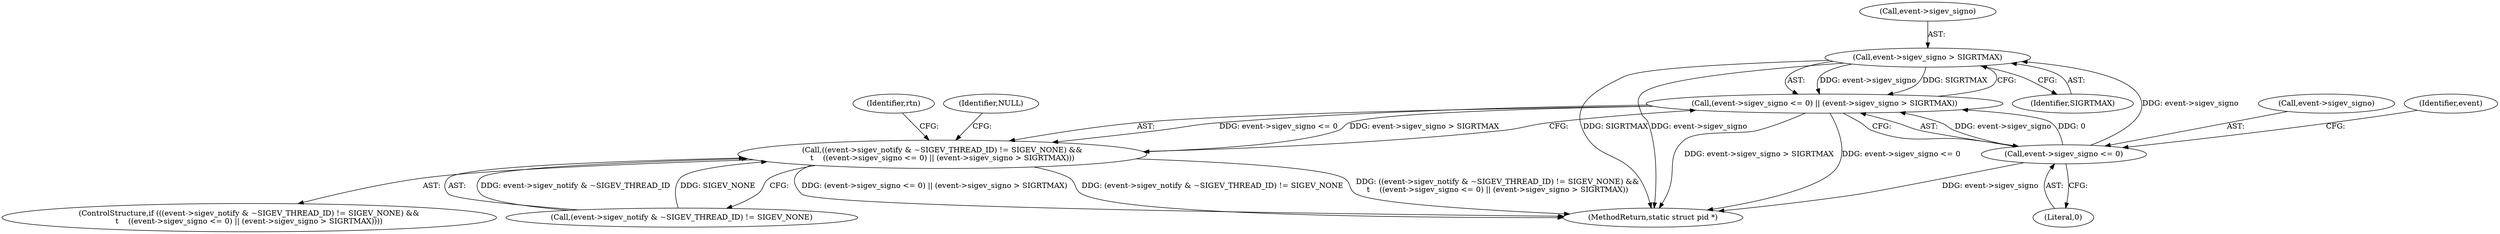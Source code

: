 digraph "1_linux_cef31d9af908243421258f1df35a4a644604efbe_1@pointer" {
"1000153" [label="(Call,event->sigev_signo > SIGRTMAX)"];
"1000148" [label="(Call,event->sigev_signo <= 0)"];
"1000147" [label="(Call,(event->sigev_signo <= 0) || (event->sigev_signo > SIGRTMAX))"];
"1000139" [label="(Call,((event->sigev_notify & ~SIGEV_THREAD_ID) != SIGEV_NONE) &&\n\t    ((event->sigev_signo <= 0) || (event->sigev_signo > SIGRTMAX)))"];
"1000157" [label="(Identifier,SIGRTMAX)"];
"1000148" [label="(Call,event->sigev_signo <= 0)"];
"1000154" [label="(Call,event->sigev_signo)"];
"1000149" [label="(Call,event->sigev_signo)"];
"1000162" [label="(Identifier,rtn)"];
"1000138" [label="(ControlStructure,if (((event->sigev_notify & ~SIGEV_THREAD_ID) != SIGEV_NONE) &&\n\t    ((event->sigev_signo <= 0) || (event->sigev_signo > SIGRTMAX))))"];
"1000159" [label="(Identifier,NULL)"];
"1000152" [label="(Literal,0)"];
"1000140" [label="(Call,(event->sigev_notify & ~SIGEV_THREAD_ID) != SIGEV_NONE)"];
"1000153" [label="(Call,event->sigev_signo > SIGRTMAX)"];
"1000147" [label="(Call,(event->sigev_signo <= 0) || (event->sigev_signo > SIGRTMAX))"];
"1000163" [label="(MethodReturn,static struct pid *)"];
"1000139" [label="(Call,((event->sigev_notify & ~SIGEV_THREAD_ID) != SIGEV_NONE) &&\n\t    ((event->sigev_signo <= 0) || (event->sigev_signo > SIGRTMAX)))"];
"1000155" [label="(Identifier,event)"];
"1000153" -> "1000147"  [label="AST: "];
"1000153" -> "1000157"  [label="CFG: "];
"1000154" -> "1000153"  [label="AST: "];
"1000157" -> "1000153"  [label="AST: "];
"1000147" -> "1000153"  [label="CFG: "];
"1000153" -> "1000163"  [label="DDG: SIGRTMAX"];
"1000153" -> "1000163"  [label="DDG: event->sigev_signo"];
"1000153" -> "1000147"  [label="DDG: event->sigev_signo"];
"1000153" -> "1000147"  [label="DDG: SIGRTMAX"];
"1000148" -> "1000153"  [label="DDG: event->sigev_signo"];
"1000148" -> "1000147"  [label="AST: "];
"1000148" -> "1000152"  [label="CFG: "];
"1000149" -> "1000148"  [label="AST: "];
"1000152" -> "1000148"  [label="AST: "];
"1000155" -> "1000148"  [label="CFG: "];
"1000147" -> "1000148"  [label="CFG: "];
"1000148" -> "1000163"  [label="DDG: event->sigev_signo"];
"1000148" -> "1000147"  [label="DDG: event->sigev_signo"];
"1000148" -> "1000147"  [label="DDG: 0"];
"1000147" -> "1000139"  [label="AST: "];
"1000139" -> "1000147"  [label="CFG: "];
"1000147" -> "1000163"  [label="DDG: event->sigev_signo <= 0"];
"1000147" -> "1000163"  [label="DDG: event->sigev_signo > SIGRTMAX"];
"1000147" -> "1000139"  [label="DDG: event->sigev_signo <= 0"];
"1000147" -> "1000139"  [label="DDG: event->sigev_signo > SIGRTMAX"];
"1000139" -> "1000138"  [label="AST: "];
"1000139" -> "1000140"  [label="CFG: "];
"1000140" -> "1000139"  [label="AST: "];
"1000159" -> "1000139"  [label="CFG: "];
"1000162" -> "1000139"  [label="CFG: "];
"1000139" -> "1000163"  [label="DDG: (event->sigev_notify & ~SIGEV_THREAD_ID) != SIGEV_NONE"];
"1000139" -> "1000163"  [label="DDG: ((event->sigev_notify & ~SIGEV_THREAD_ID) != SIGEV_NONE) &&\n\t    ((event->sigev_signo <= 0) || (event->sigev_signo > SIGRTMAX))"];
"1000139" -> "1000163"  [label="DDG: (event->sigev_signo <= 0) || (event->sigev_signo > SIGRTMAX)"];
"1000140" -> "1000139"  [label="DDG: event->sigev_notify & ~SIGEV_THREAD_ID"];
"1000140" -> "1000139"  [label="DDG: SIGEV_NONE"];
}
